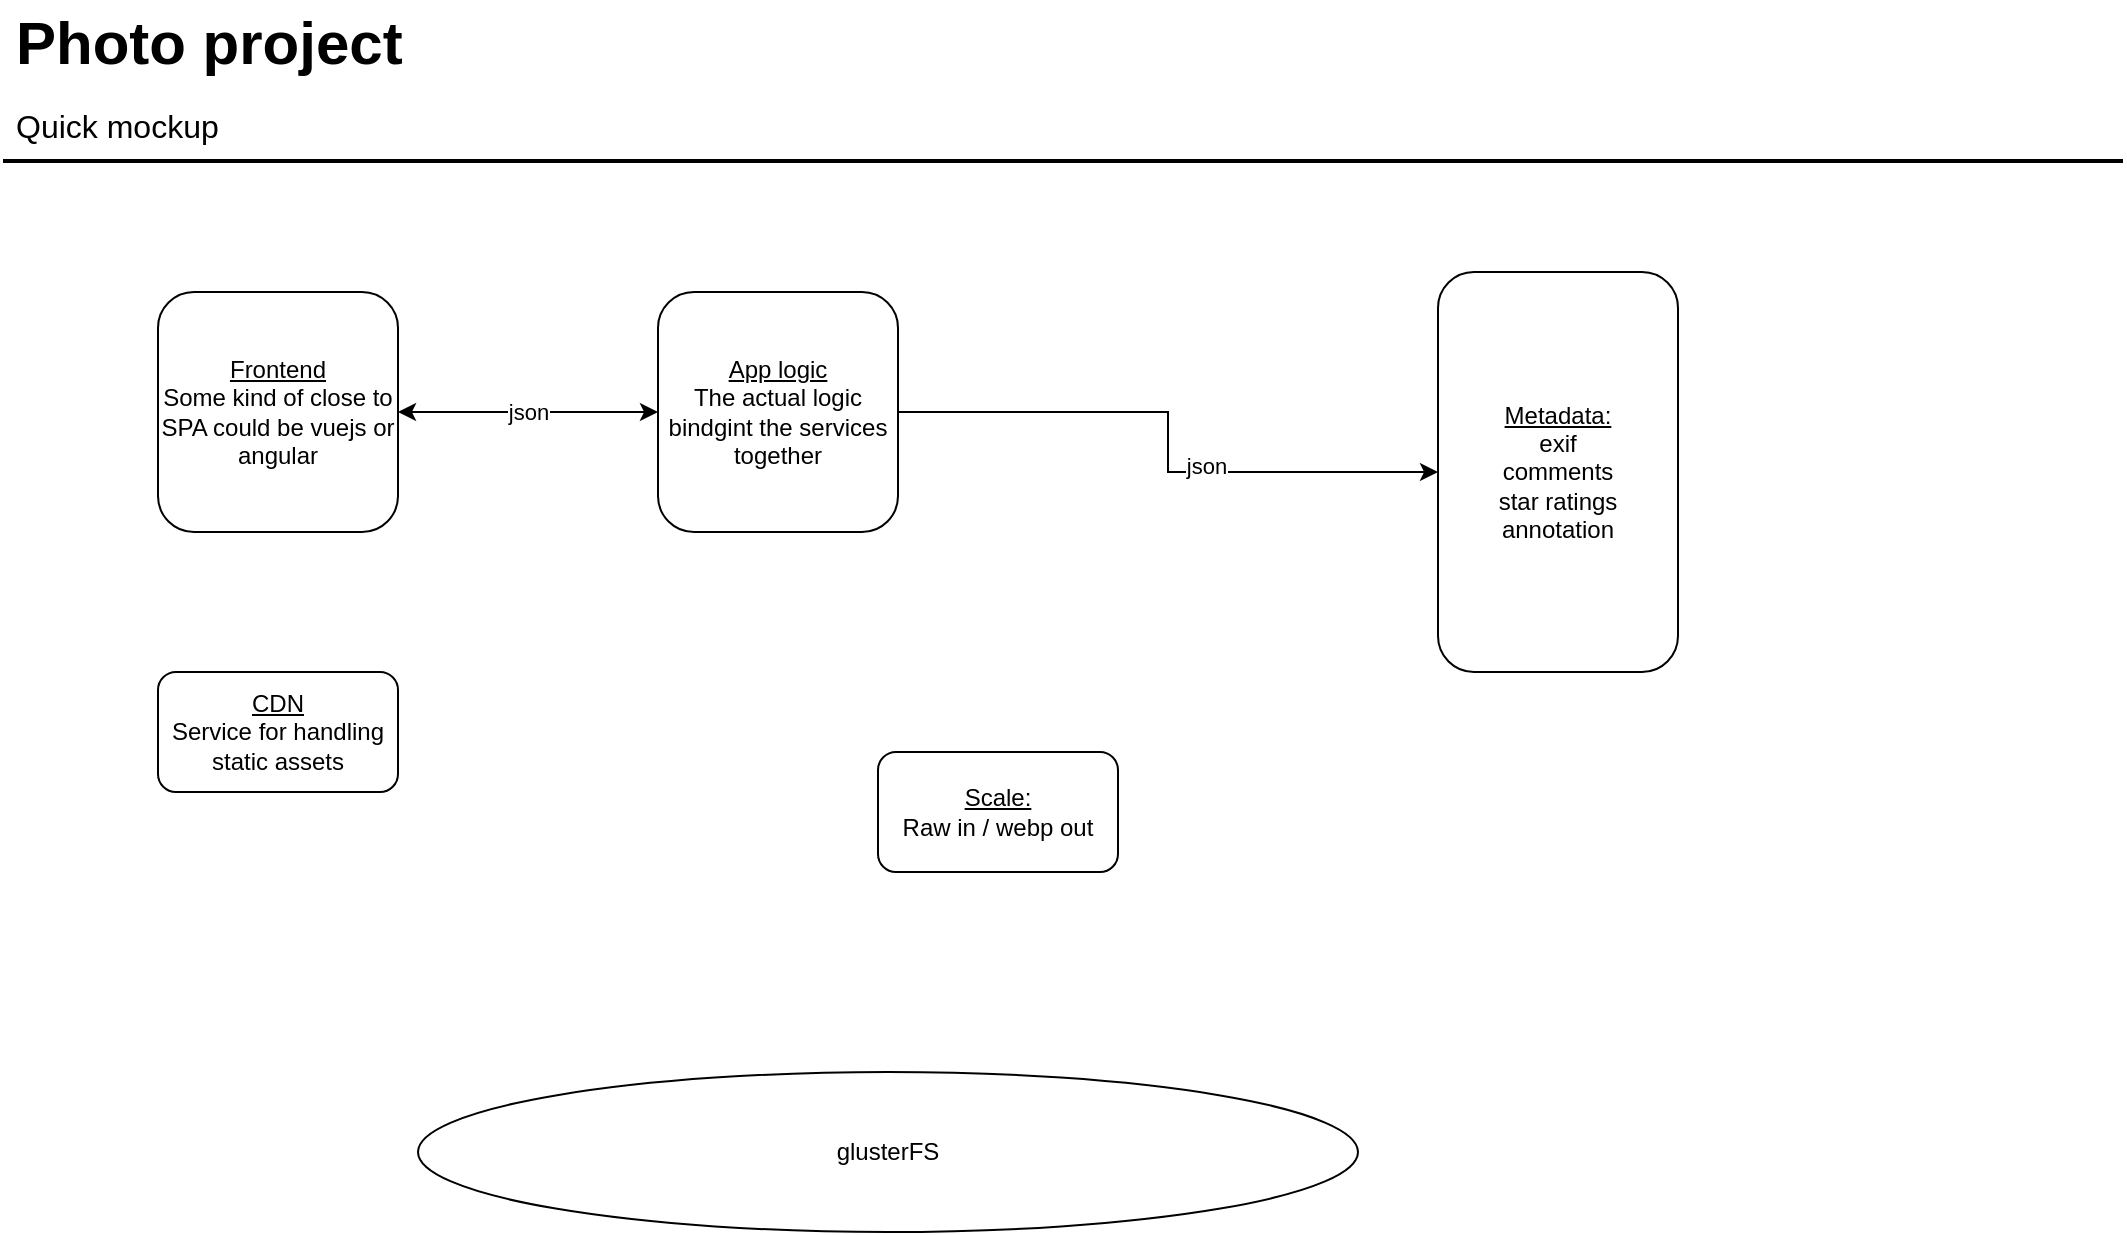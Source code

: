 <mxfile version="14.4.2" type="github">
  <diagram id="Ht1M8jgEwFfnCIfOTk4-" name="Page-1">
    <mxGraphModel dx="1694" dy="761" grid="1" gridSize="10" guides="1" tooltips="1" connect="1" arrows="1" fold="1" page="1" pageScale="1" pageWidth="1169" pageHeight="827" math="0" shadow="0">
      <root>
        <mxCell id="0" />
        <mxCell id="1" parent="0" />
        <mxCell id="-QjtrjUzRDEMRZ5MF8oH-47" value="Photo project" style="text;html=1;resizable=0;points=[];autosize=1;align=left;verticalAlign=top;spacingTop=-4;fontSize=30;fontStyle=1" parent="1" vertex="1">
          <mxGeometry x="56.5" y="64.5" width="210" height="40" as="geometry" />
        </mxCell>
        <mxCell id="-QjtrjUzRDEMRZ5MF8oH-48" value="Quick mockup" style="text;html=1;resizable=0;points=[];autosize=1;align=left;verticalAlign=top;spacingTop=-4;fontSize=16;" parent="1" vertex="1">
          <mxGeometry x="56.5" y="114.5" width="120" height="20" as="geometry" />
        </mxCell>
        <mxCell id="SCVMTBWpLvtzJIhz15lM-1" value="" style="line;strokeWidth=2;html=1;fontSize=14;" parent="1" vertex="1">
          <mxGeometry x="52.5" y="139.5" width="1060" height="10" as="geometry" />
        </mxCell>
        <mxCell id="DAP4ipjsbaEbCufKwtE6-1" value="&lt;u&gt;Frontend&lt;/u&gt;&lt;br&gt;Some kind of close to SPA could be vuejs or angular" style="rounded=1;whiteSpace=wrap;html=1;" vertex="1" parent="1">
          <mxGeometry x="130" y="210" width="120" height="120" as="geometry" />
        </mxCell>
        <mxCell id="DAP4ipjsbaEbCufKwtE6-11" style="edgeStyle=orthogonalEdgeStyle;rounded=0;orthogonalLoop=1;jettySize=auto;html=1;" edge="1" parent="1" source="DAP4ipjsbaEbCufKwtE6-2" target="DAP4ipjsbaEbCufKwtE6-3">
          <mxGeometry relative="1" as="geometry" />
        </mxCell>
        <mxCell id="DAP4ipjsbaEbCufKwtE6-12" value="json" style="edgeLabel;html=1;align=center;verticalAlign=middle;resizable=0;points=[];" vertex="1" connectable="0" parent="DAP4ipjsbaEbCufKwtE6-11">
          <mxGeometry x="0.227" y="3" relative="1" as="geometry">
            <mxPoint as="offset" />
          </mxGeometry>
        </mxCell>
        <mxCell id="DAP4ipjsbaEbCufKwtE6-2" value="&lt;u&gt;App logic&lt;/u&gt;&lt;br&gt;The actual logic bindgint the services together" style="rounded=1;whiteSpace=wrap;html=1;" vertex="1" parent="1">
          <mxGeometry x="380" y="210" width="120" height="120" as="geometry" />
        </mxCell>
        <mxCell id="DAP4ipjsbaEbCufKwtE6-3" value="&lt;u&gt;Metadata:&lt;br&gt;&lt;/u&gt;exif&lt;br&gt;comments&lt;br&gt;star ratings&lt;br&gt;annotation&lt;br&gt;" style="rounded=1;whiteSpace=wrap;html=1;" vertex="1" parent="1">
          <mxGeometry x="770" y="200" width="120" height="200" as="geometry" />
        </mxCell>
        <mxCell id="DAP4ipjsbaEbCufKwtE6-4" value="&lt;u&gt;CDN&lt;/u&gt;&lt;br&gt;Service for handling static assets" style="rounded=1;whiteSpace=wrap;html=1;" vertex="1" parent="1">
          <mxGeometry x="130" y="400" width="120" height="60" as="geometry" />
        </mxCell>
        <mxCell id="DAP4ipjsbaEbCufKwtE6-5" value="&lt;u&gt;Scale:&lt;/u&gt;&lt;br&gt;Raw in / webp out" style="rounded=1;whiteSpace=wrap;html=1;" vertex="1" parent="1">
          <mxGeometry x="490" y="440" width="120" height="60" as="geometry" />
        </mxCell>
        <mxCell id="DAP4ipjsbaEbCufKwtE6-6" value="json" style="endArrow=classic;startArrow=classic;html=1;exitX=1;exitY=0.5;exitDx=0;exitDy=0;entryX=0;entryY=0.5;entryDx=0;entryDy=0;" edge="1" parent="1" source="DAP4ipjsbaEbCufKwtE6-1" target="DAP4ipjsbaEbCufKwtE6-2">
          <mxGeometry width="50" height="50" relative="1" as="geometry">
            <mxPoint x="830" y="380" as="sourcePoint" />
            <mxPoint x="880" y="330" as="targetPoint" />
          </mxGeometry>
        </mxCell>
        <mxCell id="DAP4ipjsbaEbCufKwtE6-8" value="glusterFS" style="ellipse;whiteSpace=wrap;html=1;" vertex="1" parent="1">
          <mxGeometry x="260" y="600" width="470" height="80" as="geometry" />
        </mxCell>
      </root>
    </mxGraphModel>
  </diagram>
</mxfile>
